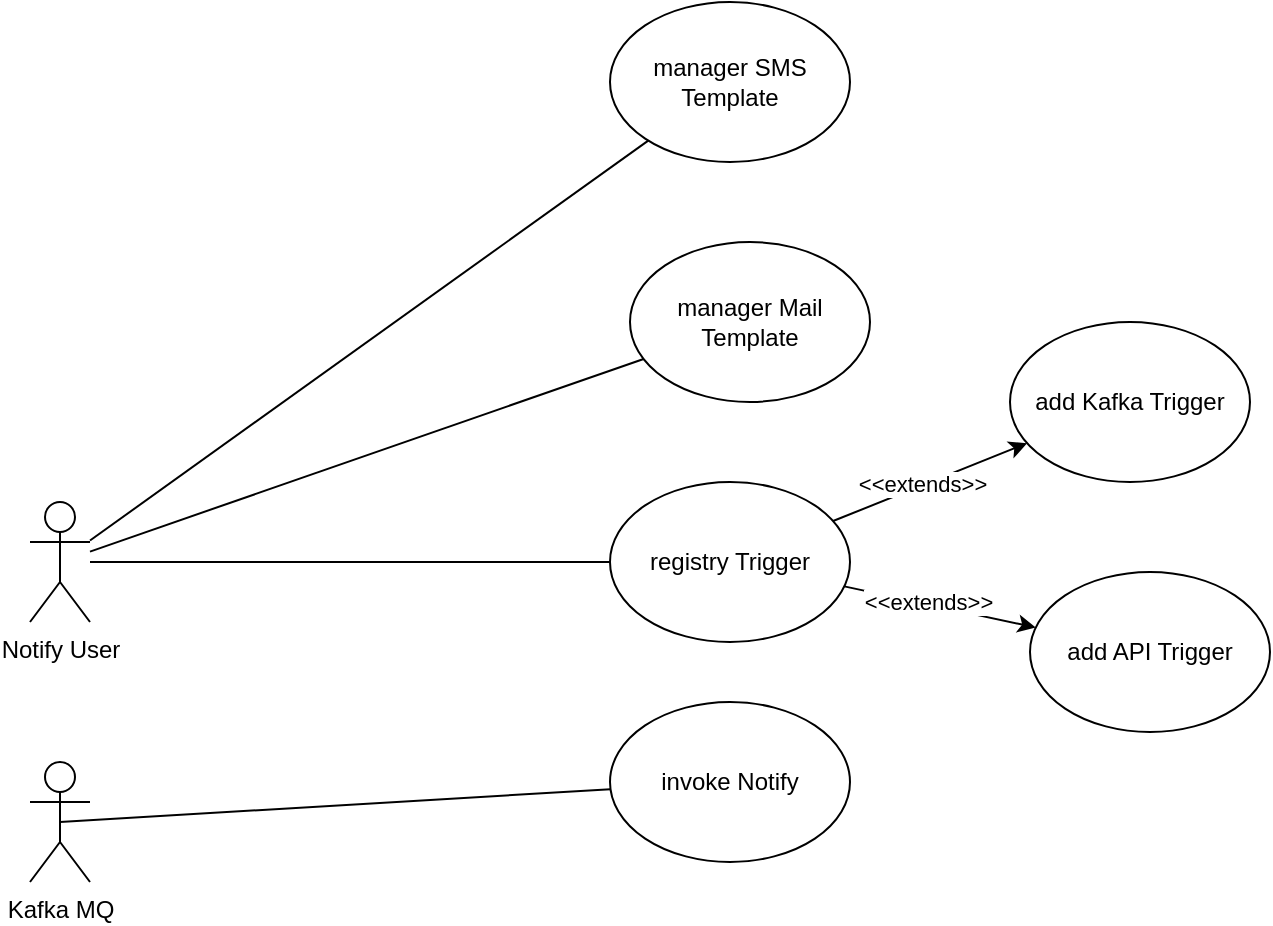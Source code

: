 <mxfile version="15.5.4" type="embed"><diagram id="23iRSUPoRavnBvh4doch" name="Page-1"><mxGraphModel dx="1105" dy="750" grid="1" gridSize="10" guides="1" tooltips="1" connect="1" arrows="1" fold="1" page="1" pageScale="1" pageWidth="827" pageHeight="1169" math="0" shadow="0"><root><mxCell id="0"/><mxCell id="1" parent="0"/><mxCell id="2" value="invoke Notify" style="ellipse;whiteSpace=wrap;html=1;" vertex="1" parent="1"><mxGeometry x="320" y="570" width="120" height="80" as="geometry"/></mxCell><mxCell id="4" value="" style="endArrow=none;html=1;rounded=0;exitX=0.5;exitY=0.5;exitDx=0;exitDy=0;exitPerimeter=0;" edge="1" parent="1" source="5" target="2"><mxGeometry width="50" height="50" relative="1" as="geometry"><mxPoint x="80" y="314.507" as="sourcePoint"/><mxPoint x="200" y="350" as="targetPoint"/></mxGeometry></mxCell><mxCell id="5" value="Kafka MQ" style="shape=umlActor;verticalLabelPosition=bottom;verticalAlign=top;html=1;outlineConnect=0;" vertex="1" parent="1"><mxGeometry x="30" y="600" width="30" height="60" as="geometry"/></mxCell><mxCell id="9" value="manager SMS Template" style="ellipse;whiteSpace=wrap;html=1;" vertex="1" parent="1"><mxGeometry x="320" y="220" width="120" height="80" as="geometry"/></mxCell><mxCell id="10" value="manager Mail Template" style="ellipse;whiteSpace=wrap;html=1;" vertex="1" parent="1"><mxGeometry x="330" y="340" width="120" height="80" as="geometry"/></mxCell><mxCell id="11" value="registry Trigger" style="ellipse;whiteSpace=wrap;html=1;" vertex="1" parent="1"><mxGeometry x="320" y="460" width="120" height="80" as="geometry"/></mxCell><mxCell id="13" value="Notify User" style="shape=umlActor;verticalLabelPosition=bottom;verticalAlign=top;html=1;outlineConnect=0;" vertex="1" parent="1"><mxGeometry x="30" y="470" width="30" height="60" as="geometry"/></mxCell><mxCell id="17" value="" style="endArrow=none;html=1;rounded=0;" edge="1" parent="1" source="13" target="9"><mxGeometry width="50" height="50" relative="1" as="geometry"><mxPoint x="130" y="540" as="sourcePoint"/><mxPoint x="180" y="490" as="targetPoint"/></mxGeometry></mxCell><mxCell id="18" value="" style="endArrow=none;html=1;rounded=0;" edge="1" parent="1" source="13" target="10"><mxGeometry width="50" height="50" relative="1" as="geometry"><mxPoint x="140" y="550" as="sourcePoint"/><mxPoint x="190" y="500" as="targetPoint"/></mxGeometry></mxCell><mxCell id="19" value="" style="endArrow=none;html=1;rounded=0;" edge="1" parent="1" source="13" target="11"><mxGeometry width="50" height="50" relative="1" as="geometry"><mxPoint x="120" y="600" as="sourcePoint"/><mxPoint x="170" y="550" as="targetPoint"/></mxGeometry></mxCell><mxCell id="20" value="add Kafka Trigger" style="ellipse;whiteSpace=wrap;html=1;" vertex="1" parent="1"><mxGeometry x="520" y="380" width="120" height="80" as="geometry"/></mxCell><mxCell id="21" value="" style="endArrow=classic;html=1;rounded=0;" edge="1" parent="1" source="11" target="20"><mxGeometry width="50" height="50" relative="1" as="geometry"><mxPoint x="500" y="580" as="sourcePoint"/><mxPoint x="550" y="530" as="targetPoint"/></mxGeometry></mxCell><mxCell id="22" value="&amp;lt;&amp;lt;extends&amp;gt;&amp;gt;" style="edgeLabel;html=1;align=center;verticalAlign=middle;resizable=0;points=[];" vertex="1" connectable="0" parent="21"><mxGeometry x="-0.092" relative="1" as="geometry"><mxPoint y="-1" as="offset"/></mxGeometry></mxCell><mxCell id="23" value="add API Trigger" style="ellipse;whiteSpace=wrap;html=1;" vertex="1" parent="1"><mxGeometry x="530" y="505" width="120" height="80" as="geometry"/></mxCell><mxCell id="24" value="" style="endArrow=classic;html=1;rounded=0;" edge="1" parent="1" source="11" target="23"><mxGeometry width="50" height="50" relative="1" as="geometry"><mxPoint x="460" y="590" as="sourcePoint"/><mxPoint x="510" y="540" as="targetPoint"/></mxGeometry></mxCell><mxCell id="25" value="&amp;lt;&amp;lt;extends&amp;gt;&amp;gt;" style="edgeLabel;html=1;align=center;verticalAlign=middle;resizable=0;points=[];" vertex="1" connectable="0" parent="24"><mxGeometry x="-0.147" y="1" relative="1" as="geometry"><mxPoint as="offset"/></mxGeometry></mxCell></root></mxGraphModel></diagram></mxfile>